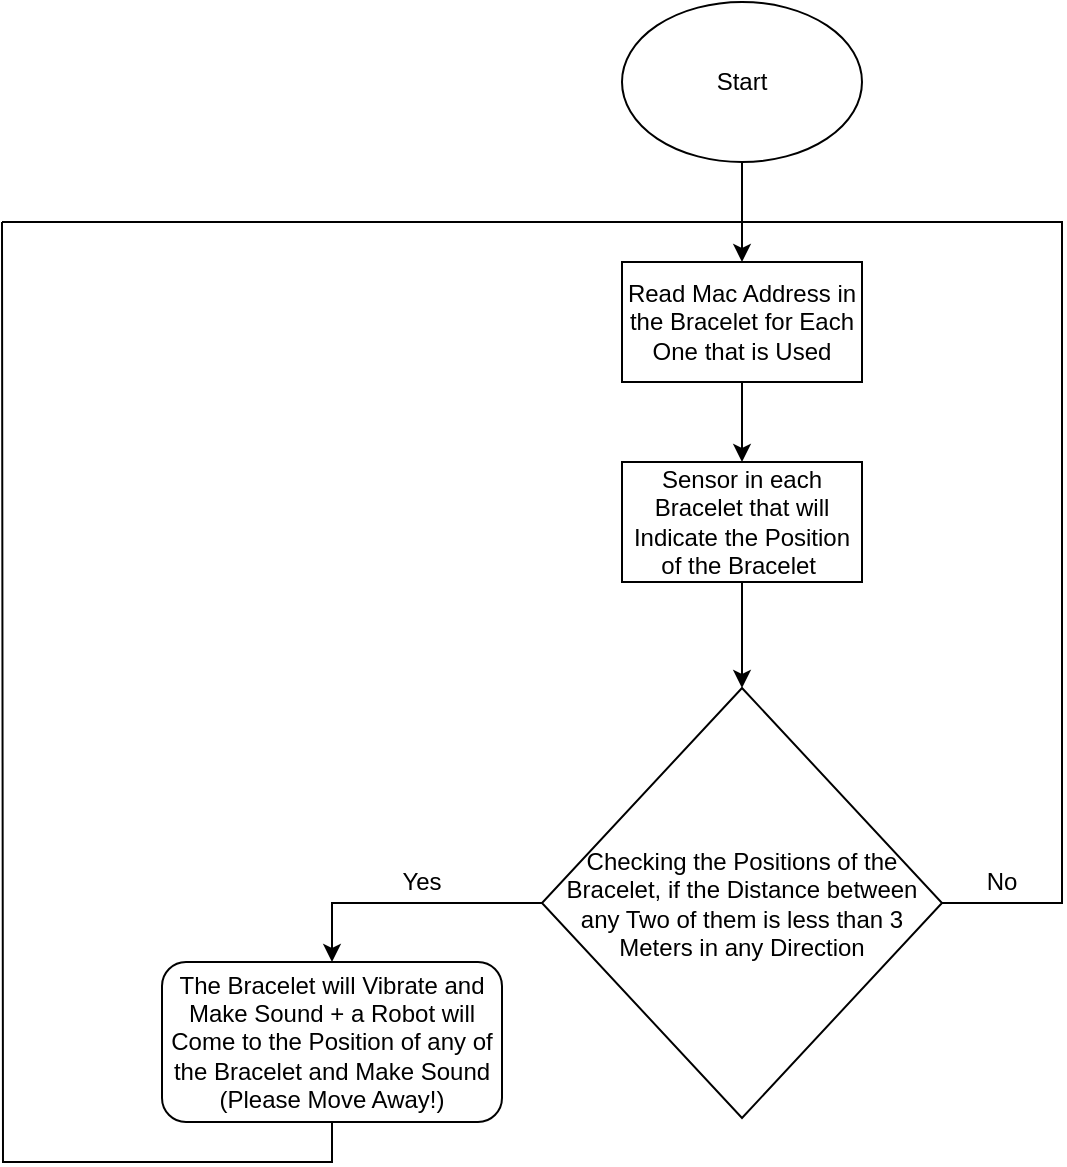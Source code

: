 <mxfile version="13.3.9" type="device"><diagram id="efVp7m4JawN23sTm0Q36" name="Page-1"><mxGraphModel dx="1038" dy="580" grid="1" gridSize="10" guides="1" tooltips="1" connect="1" arrows="1" fold="1" page="1" pageScale="1" pageWidth="850" pageHeight="1100" math="0" shadow="0"><root><mxCell id="0"/><mxCell id="1" parent="0"/><mxCell id="DiiXkriCB71owzt0OIbz-4" value="" style="edgeStyle=orthogonalEdgeStyle;rounded=0;orthogonalLoop=1;jettySize=auto;html=1;" edge="1" parent="1" source="DiiXkriCB71owzt0OIbz-1"><mxGeometry relative="1" as="geometry"><mxPoint x="440" y="230" as="targetPoint"/></mxGeometry></mxCell><mxCell id="DiiXkriCB71owzt0OIbz-1" value="Start" style="ellipse;whiteSpace=wrap;html=1;" vertex="1" parent="1"><mxGeometry x="380" y="100" width="120" height="80" as="geometry"/></mxCell><mxCell id="DiiXkriCB71owzt0OIbz-11" style="edgeStyle=orthogonalEdgeStyle;rounded=0;orthogonalLoop=1;jettySize=auto;html=1;exitX=0;exitY=0.5;exitDx=0;exitDy=0;startArrow=none;startFill=0;endArrow=classic;endFill=1;entryX=0.5;entryY=0;entryDx=0;entryDy=0;" edge="1" parent="1" source="DiiXkriCB71owzt0OIbz-10" target="DiiXkriCB71owzt0OIbz-15"><mxGeometry relative="1" as="geometry"><mxPoint x="290" y="525" as="targetPoint"/></mxGeometry></mxCell><mxCell id="DiiXkriCB71owzt0OIbz-27" style="edgeStyle=orthogonalEdgeStyle;rounded=0;orthogonalLoop=1;jettySize=auto;html=1;exitX=1;exitY=0.5;exitDx=0;exitDy=0;startArrow=none;startFill=0;endArrow=none;endFill=0;" edge="1" parent="1" source="DiiXkriCB71owzt0OIbz-10"><mxGeometry relative="1" as="geometry"><mxPoint x="570" y="210" as="targetPoint"/><Array as="points"><mxPoint x="600" y="551"/><mxPoint x="600" y="210"/></Array></mxGeometry></mxCell><mxCell id="DiiXkriCB71owzt0OIbz-10" value="Checking the Positions of the Bracelet, if the Distance between any Two of them is less than 3 Meters in any Direction" style="rhombus;whiteSpace=wrap;html=1;" vertex="1" parent="1"><mxGeometry x="340" y="443" width="200" height="215" as="geometry"/></mxCell><mxCell id="DiiXkriCB71owzt0OIbz-13" value="Yes" style="text;html=1;strokeColor=none;fillColor=none;align=center;verticalAlign=middle;whiteSpace=wrap;rounded=0;" vertex="1" parent="1"><mxGeometry x="260" y="530" width="40" height="20" as="geometry"/></mxCell><mxCell id="DiiXkriCB71owzt0OIbz-14" value="No" style="text;html=1;strokeColor=none;fillColor=none;align=center;verticalAlign=middle;whiteSpace=wrap;rounded=0;" vertex="1" parent="1"><mxGeometry x="550" y="530" width="40" height="20" as="geometry"/></mxCell><mxCell id="DiiXkriCB71owzt0OIbz-23" style="edgeStyle=orthogonalEdgeStyle;rounded=0;orthogonalLoop=1;jettySize=auto;html=1;exitX=0.5;exitY=1;exitDx=0;exitDy=0;startArrow=none;startFill=0;endArrow=none;endFill=0;" edge="1" parent="1" source="DiiXkriCB71owzt0OIbz-15"><mxGeometry relative="1" as="geometry"><mxPoint x="70" y="210" as="targetPoint"/></mxGeometry></mxCell><mxCell id="DiiXkriCB71owzt0OIbz-15" value="The Bracelet will Vibrate and Make Sound + a Robot will Come to the Position of any of the Bracelet and Make Sound (Please Move Away!)" style="rounded=1;whiteSpace=wrap;html=1;" vertex="1" parent="1"><mxGeometry x="150" y="580" width="170" height="80" as="geometry"/></mxCell><mxCell id="DiiXkriCB71owzt0OIbz-18" style="edgeStyle=orthogonalEdgeStyle;rounded=0;orthogonalLoop=1;jettySize=auto;html=1;exitX=0.5;exitY=1;exitDx=0;exitDy=0;startArrow=none;startFill=0;endArrow=classic;endFill=1;" edge="1" parent="1" source="DiiXkriCB71owzt0OIbz-17"><mxGeometry relative="1" as="geometry"><mxPoint x="440" y="330" as="targetPoint"/></mxGeometry></mxCell><mxCell id="DiiXkriCB71owzt0OIbz-17" value="Read Mac Address in the Bracelet for Each One that is Used" style="rounded=0;whiteSpace=wrap;html=1;" vertex="1" parent="1"><mxGeometry x="380" y="230" width="120" height="60" as="geometry"/></mxCell><mxCell id="DiiXkriCB71owzt0OIbz-20" style="edgeStyle=orthogonalEdgeStyle;rounded=0;orthogonalLoop=1;jettySize=auto;html=1;exitX=0.5;exitY=1;exitDx=0;exitDy=0;entryX=0.5;entryY=0;entryDx=0;entryDy=0;startArrow=none;startFill=0;endArrow=classic;endFill=1;" edge="1" parent="1" source="DiiXkriCB71owzt0OIbz-19" target="DiiXkriCB71owzt0OIbz-10"><mxGeometry relative="1" as="geometry"/></mxCell><mxCell id="DiiXkriCB71owzt0OIbz-19" value="Sensor in each Bracelet that will Indicate the Position of the Bracelet&amp;nbsp;" style="rounded=0;whiteSpace=wrap;html=1;" vertex="1" parent="1"><mxGeometry x="380" y="330" width="120" height="60" as="geometry"/></mxCell><mxCell id="DiiXkriCB71owzt0OIbz-24" value="" style="endArrow=none;html=1;" edge="1" parent="1"><mxGeometry width="50" height="50" relative="1" as="geometry"><mxPoint x="70" y="210" as="sourcePoint"/><mxPoint x="440" y="210" as="targetPoint"/></mxGeometry></mxCell><mxCell id="DiiXkriCB71owzt0OIbz-28" value="" style="endArrow=none;html=1;" edge="1" parent="1"><mxGeometry width="50" height="50" relative="1" as="geometry"><mxPoint x="440" y="210" as="sourcePoint"/><mxPoint x="570" y="210" as="targetPoint"/></mxGeometry></mxCell></root></mxGraphModel></diagram></mxfile>